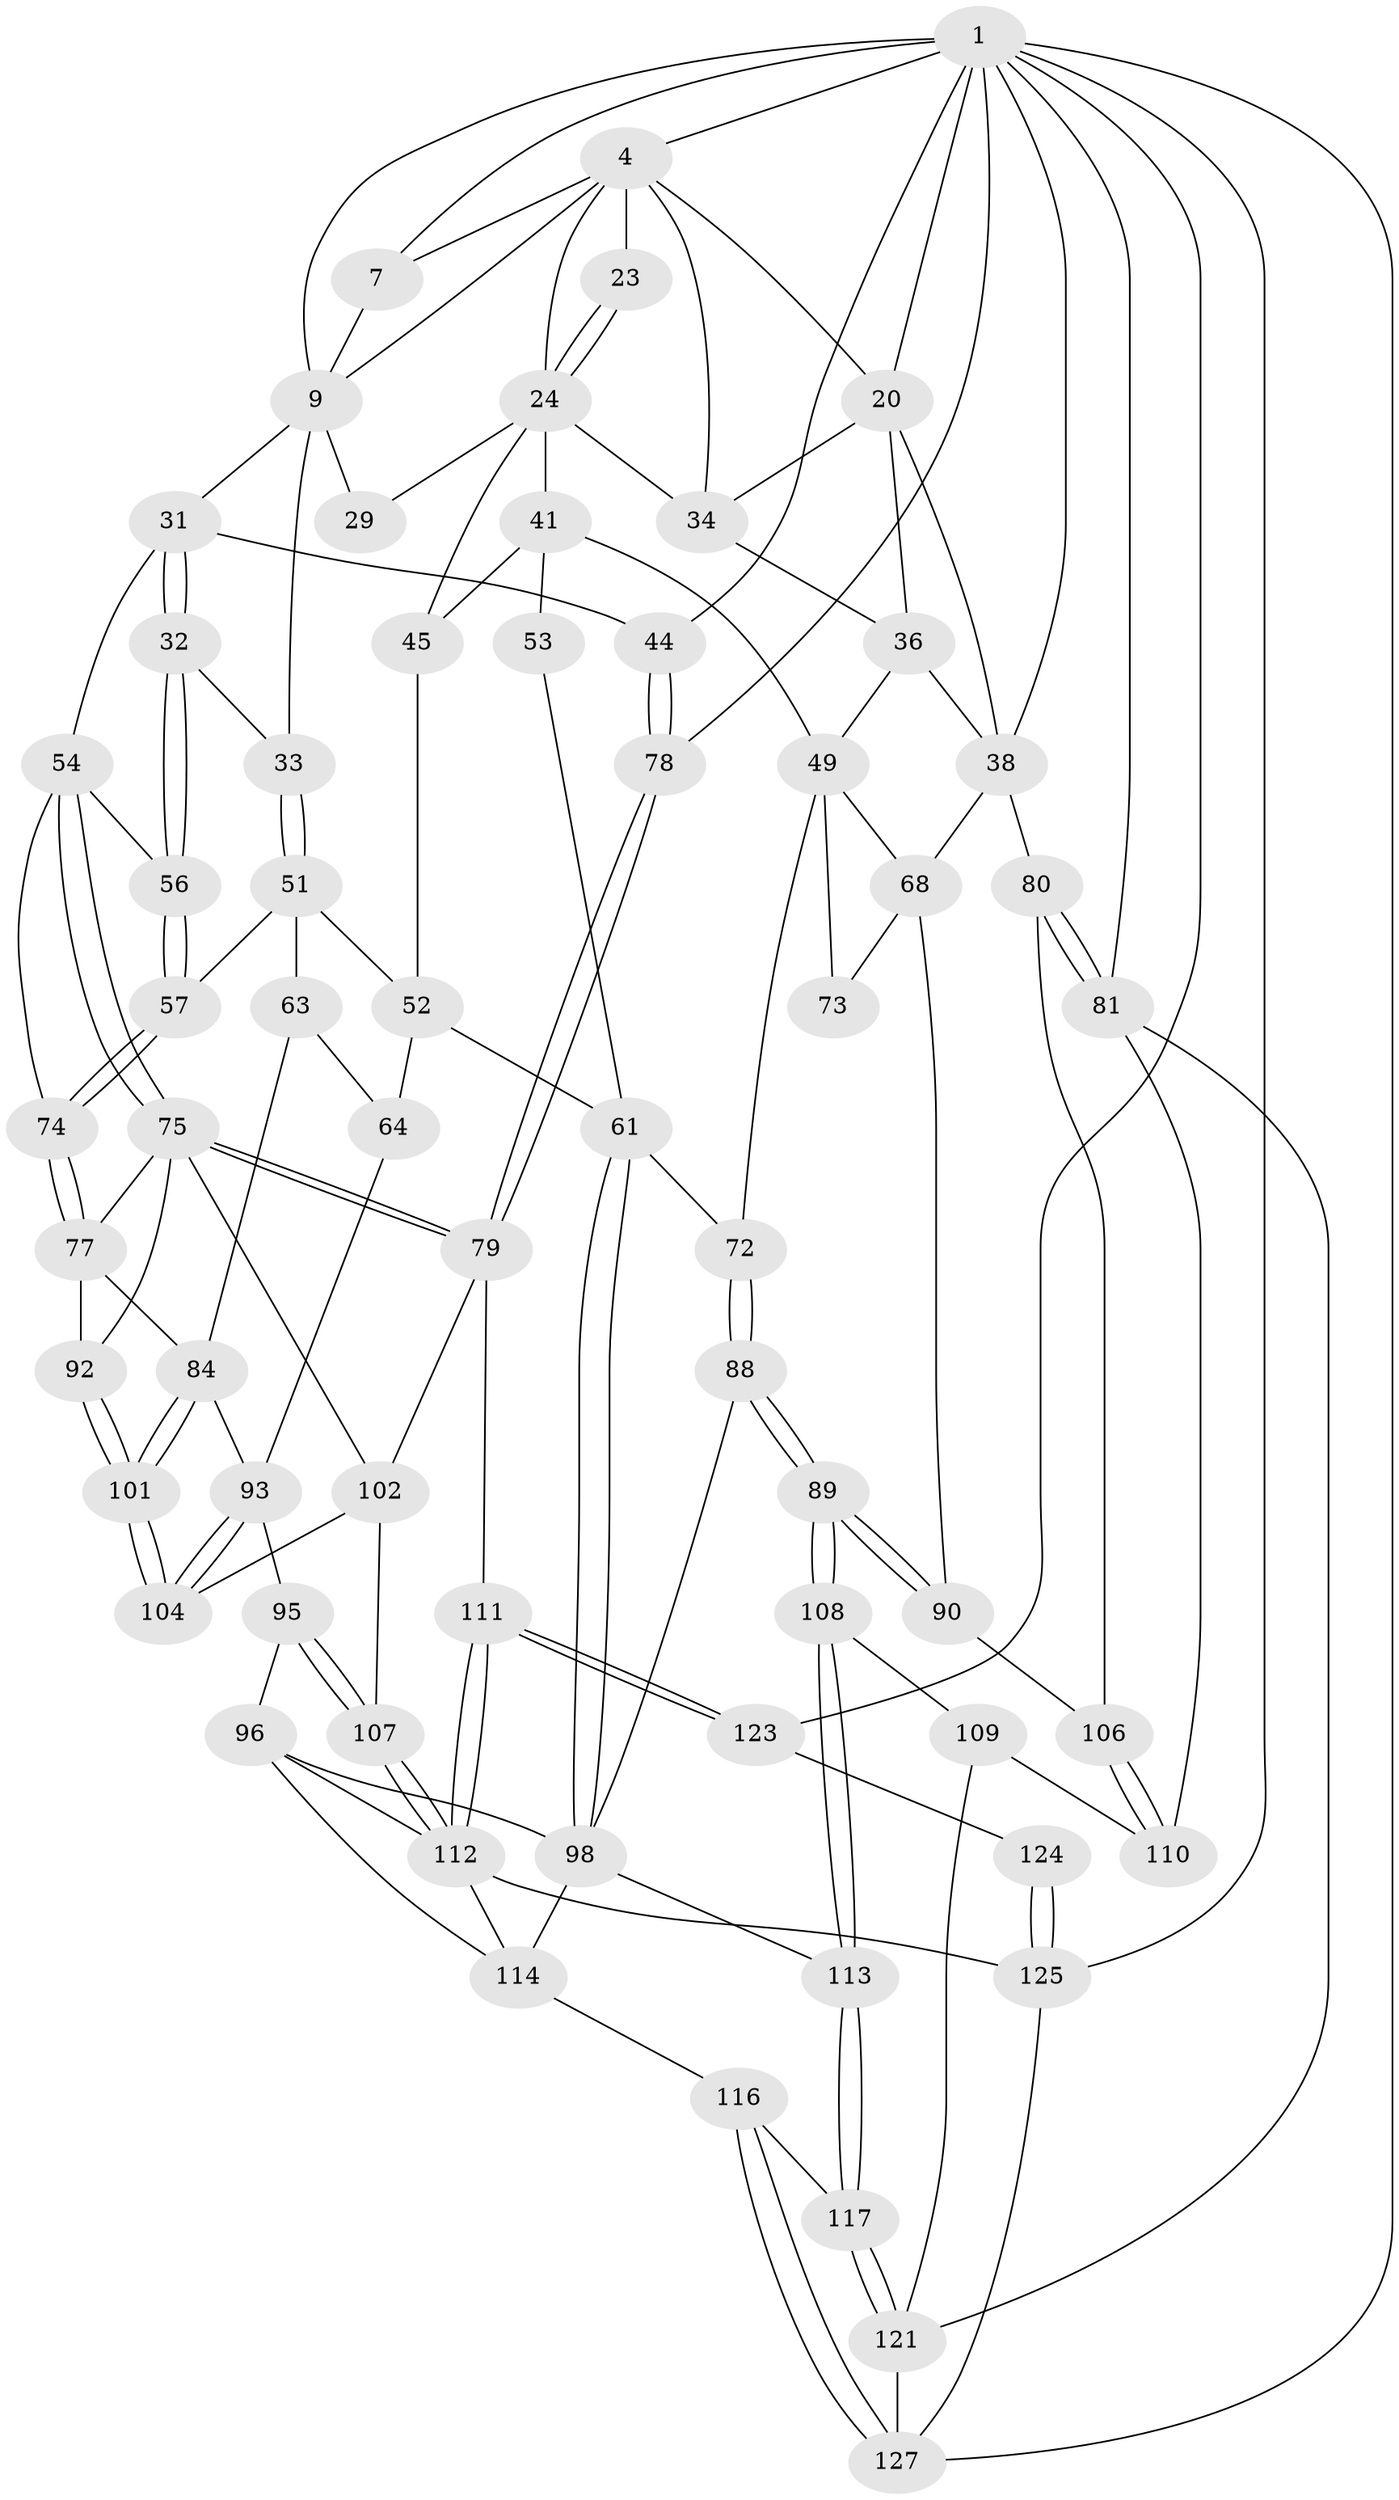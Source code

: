 // original degree distribution, {3: 0.015267175572519083, 5: 0.5190839694656488, 4: 0.24427480916030533, 6: 0.22137404580152673}
// Generated by graph-tools (version 1.1) at 2025/28/03/15/25 16:28:12]
// undirected, 65 vertices, 151 edges
graph export_dot {
graph [start="1"]
  node [color=gray90,style=filled];
  1 [pos="+0.7855170852090219+0",super="+6+2"];
  4 [pos="+0.24316449256135714+0",super="+5+14"];
  7 [pos="+0.7102521788129819+0.06886803100184777"];
  9 [pos="+0.7975373372524486+0.09804959427678114",super="+10+11"];
  20 [pos="+0.18580618135519084+0.1636321118458946",super="+35+21"];
  23 [pos="+0.5172432001203597+0.14877489119784365"];
  24 [pos="+0.5123263830491841+0.1616377565289637",super="+30+25"];
  29 [pos="+0.6919316036814167+0.22526892071803964"];
  31 [pos="+0.8946001007956992+0.2548530027027209",super="+43"];
  32 [pos="+0.7924432250859598+0.31203964241632737"];
  33 [pos="+0.7696131454021118+0.29241742363854417"];
  34 [pos="+0.2948459800508737+0.22356423382774235",super="+40"];
  36 [pos="+0.17995309390677078+0.31166098544192805",super="+37+47"];
  38 [pos="+0.16021694924070073+0.30013057841411944",super="+59"];
  41 [pos="+0.4627407150495095+0.2297975015774783",super="+46+42"];
  44 [pos="+1+0.26597334933818784"];
  45 [pos="+0.6328074776532184+0.2773961415153691"];
  49 [pos="+0.3781950246889082+0.36174340272298844",super="+70+50"];
  51 [pos="+0.6930858922421048+0.37188212721610164",super="+58"];
  52 [pos="+0.6694130652035131+0.3686800631719376",super="+60"];
  53 [pos="+0.5221857322385436+0.4293087706469649"];
  54 [pos="+0.8807220264315493+0.3805897647504261",super="+55"];
  56 [pos="+0.8089127016265667+0.3464139316059611"];
  57 [pos="+0.7390233939720358+0.4253308066401"];
  61 [pos="+0.549499840535219+0.4613688574964993",super="+62"];
  63 [pos="+0.6998415395525488+0.48433813035521417"];
  64 [pos="+0.6060984745733354+0.4787761108391224"];
  68 [pos="+0.0803487416802823+0.4297994155367106",super="+86"];
  72 [pos="+0.3540757344616617+0.5165840343082949"];
  73 [pos="+0.22247548611425252+0.4713817303064756"];
  74 [pos="+0.809024193003921+0.455333903305462"];
  75 [pos="+0.9533928948105879+0.48663213822694357",super="+76"];
  77 [pos="+0.8174548652456327+0.49276442751223487",super="+83"];
  78 [pos="+1+0.5442435234217549"];
  79 [pos="+1+0.5483200992243317",super="+105"];
  80 [pos="+0+0.4617483009724985"];
  81 [pos="+0+1",super="+82"];
  84 [pos="+0.7550640873088074+0.5315420550101697",super="+85"];
  88 [pos="+0.35424846419314215+0.536346677505041"];
  89 [pos="+0.24134953683905352+0.6332085794461778"];
  90 [pos="+0.17110591995981525+0.536039131776308"];
  92 [pos="+0.8483389412840376+0.5682523047356716"];
  93 [pos="+0.6756682391791592+0.5922817176323467",super="+94"];
  95 [pos="+0.6422305602544984+0.6402923721987799"];
  96 [pos="+0.6056137951388382+0.6540463808203034",super="+97"];
  98 [pos="+0.5378187831136353+0.5057387406295858",super="+99"];
  101 [pos="+0.7722039781255747+0.6106164965474924"];
  102 [pos="+0.8725590788626689+0.6331261883408558",super="+103"];
  104 [pos="+0.7719984804061198+0.6144219560185471"];
  106 [pos="+0.06325327030365895+0.5859811689437454"];
  107 [pos="+0.7430593026829714+0.6926247853442645"];
  108 [pos="+0.24232157826230605+0.6639274940184938"];
  109 [pos="+0.19168438159824538+0.6933262157917017",super="+122"];
  110 [pos="+0.08327999840375849+0.6920534737447274",super="+120"];
  111 [pos="+0.8262349743434344+0.8301064178301857"];
  112 [pos="+0.7633094443877435+0.7611200174874421",super="+118"];
  113 [pos="+0.29488474075075055+0.7053104506043238"];
  114 [pos="+0.48410800006172483+0.6873961505601468",super="+115"];
  116 [pos="+0.44423212566148934+0.8075291238465323"];
  117 [pos="+0.32364361612432224+0.7796772871316704"];
  121 [pos="+0.19201519855900698+0.9313788537224904",super="+128"];
  123 [pos="+0.8358939519505406+0.8738842685393936"];
  124 [pos="+0.8204819676979179+0.9041120939774895"];
  125 [pos="+0.6117881089987082+0.856412569052929",super="+126"];
  127 [pos="+0.4591911465064949+0.9526370100901598",super="+129"];
  1 -- 9 [weight=2];
  1 -- 7;
  1 -- 4;
  1 -- 44;
  1 -- 78;
  1 -- 20;
  1 -- 123;
  1 -- 127;
  1 -- 81 [weight=2];
  1 -- 125;
  1 -- 38;
  4 -- 7;
  4 -- 34;
  4 -- 20;
  4 -- 23 [weight=2];
  4 -- 9;
  4 -- 24;
  7 -- 9;
  9 -- 29 [weight=2];
  9 -- 33;
  9 -- 31;
  20 -- 34;
  20 -- 36;
  20 -- 38;
  23 -- 24;
  23 -- 24;
  24 -- 45;
  24 -- 29;
  24 -- 41 [weight=2];
  24 -- 34;
  31 -- 32;
  31 -- 32;
  31 -- 44;
  31 -- 54;
  32 -- 33;
  32 -- 56;
  32 -- 56;
  33 -- 51;
  33 -- 51;
  34 -- 36;
  36 -- 38;
  36 -- 49 [weight=2];
  38 -- 80;
  38 -- 68;
  41 -- 53 [weight=2];
  41 -- 45;
  41 -- 49;
  44 -- 78;
  44 -- 78;
  45 -- 52;
  49 -- 72;
  49 -- 73 [weight=2];
  49 -- 68;
  51 -- 52;
  51 -- 57;
  51 -- 63;
  52 -- 64;
  52 -- 61;
  53 -- 61;
  54 -- 75;
  54 -- 75;
  54 -- 56;
  54 -- 74;
  56 -- 57;
  56 -- 57;
  57 -- 74;
  57 -- 74;
  61 -- 98;
  61 -- 98;
  61 -- 72;
  63 -- 64;
  63 -- 84;
  64 -- 93;
  68 -- 73;
  68 -- 90;
  72 -- 88;
  72 -- 88;
  74 -- 77;
  74 -- 77;
  75 -- 79;
  75 -- 79;
  75 -- 92;
  75 -- 77;
  75 -- 102;
  77 -- 84;
  77 -- 92;
  78 -- 79;
  78 -- 79;
  79 -- 111;
  79 -- 102;
  80 -- 81;
  80 -- 81;
  80 -- 106;
  81 -- 110;
  81 -- 121;
  84 -- 101;
  84 -- 101;
  84 -- 93;
  88 -- 89;
  88 -- 89;
  88 -- 98;
  89 -- 90;
  89 -- 90;
  89 -- 108;
  89 -- 108;
  90 -- 106;
  92 -- 101;
  92 -- 101;
  93 -- 104;
  93 -- 104;
  93 -- 95;
  95 -- 96;
  95 -- 107;
  95 -- 107;
  96 -- 98;
  96 -- 114;
  96 -- 112;
  98 -- 113;
  98 -- 114;
  101 -- 104;
  101 -- 104;
  102 -- 104;
  102 -- 107;
  106 -- 110;
  106 -- 110;
  107 -- 112;
  107 -- 112;
  108 -- 109;
  108 -- 113;
  108 -- 113;
  109 -- 110 [weight=2];
  109 -- 121;
  111 -- 112;
  111 -- 112;
  111 -- 123;
  111 -- 123;
  112 -- 125;
  112 -- 114;
  113 -- 117;
  113 -- 117;
  114 -- 116;
  116 -- 117;
  116 -- 127;
  116 -- 127;
  117 -- 121;
  117 -- 121;
  121 -- 127;
  123 -- 124;
  124 -- 125 [weight=2];
  124 -- 125;
  125 -- 127;
}
